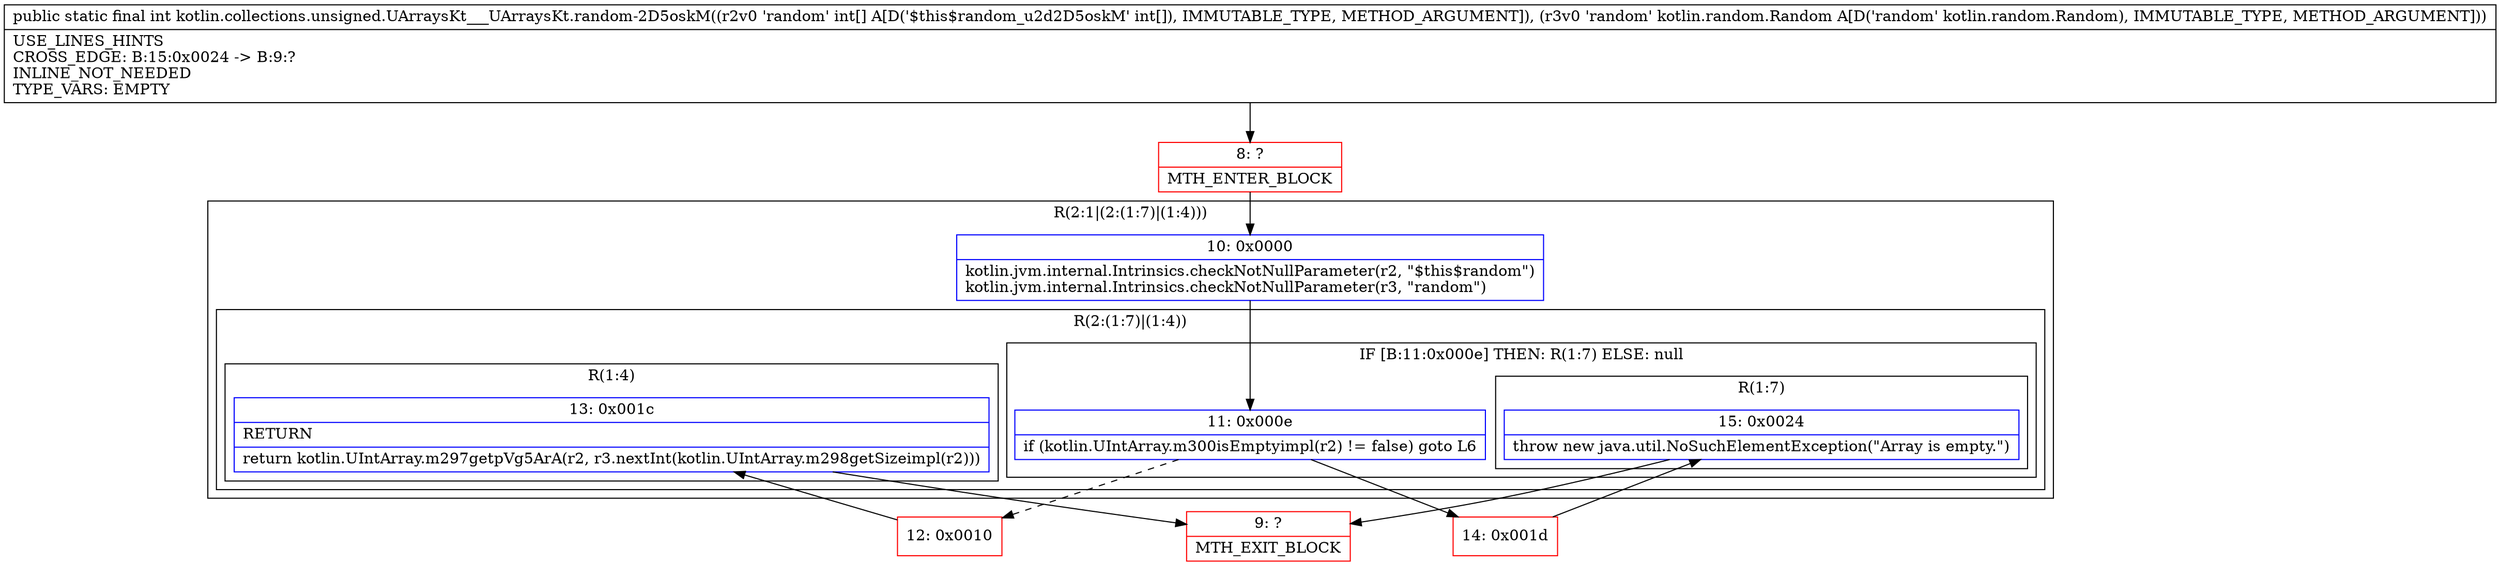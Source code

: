 digraph "CFG forkotlin.collections.unsigned.UArraysKt___UArraysKt.random\-2D5oskM([ILkotlin\/random\/Random;)I" {
subgraph cluster_Region_1039214618 {
label = "R(2:1|(2:(1:7)|(1:4)))";
node [shape=record,color=blue];
Node_10 [shape=record,label="{10\:\ 0x0000|kotlin.jvm.internal.Intrinsics.checkNotNullParameter(r2, \"$this$random\")\lkotlin.jvm.internal.Intrinsics.checkNotNullParameter(r3, \"random\")\l}"];
subgraph cluster_Region_943795077 {
label = "R(2:(1:7)|(1:4))";
node [shape=record,color=blue];
subgraph cluster_IfRegion_777495697 {
label = "IF [B:11:0x000e] THEN: R(1:7) ELSE: null";
node [shape=record,color=blue];
Node_11 [shape=record,label="{11\:\ 0x000e|if (kotlin.UIntArray.m300isEmptyimpl(r2) != false) goto L6\l}"];
subgraph cluster_Region_279712119 {
label = "R(1:7)";
node [shape=record,color=blue];
Node_15 [shape=record,label="{15\:\ 0x0024|throw new java.util.NoSuchElementException(\"Array is empty.\")\l}"];
}
}
subgraph cluster_Region_615074432 {
label = "R(1:4)";
node [shape=record,color=blue];
Node_13 [shape=record,label="{13\:\ 0x001c|RETURN\l|return kotlin.UIntArray.m297getpVg5ArA(r2, r3.nextInt(kotlin.UIntArray.m298getSizeimpl(r2)))\l}"];
}
}
}
Node_8 [shape=record,color=red,label="{8\:\ ?|MTH_ENTER_BLOCK\l}"];
Node_12 [shape=record,color=red,label="{12\:\ 0x0010}"];
Node_9 [shape=record,color=red,label="{9\:\ ?|MTH_EXIT_BLOCK\l}"];
Node_14 [shape=record,color=red,label="{14\:\ 0x001d}"];
MethodNode[shape=record,label="{public static final int kotlin.collections.unsigned.UArraysKt___UArraysKt.random\-2D5oskM((r2v0 'random' int[] A[D('$this$random_u2d2D5oskM' int[]), IMMUTABLE_TYPE, METHOD_ARGUMENT]), (r3v0 'random' kotlin.random.Random A[D('random' kotlin.random.Random), IMMUTABLE_TYPE, METHOD_ARGUMENT]))  | USE_LINES_HINTS\lCROSS_EDGE: B:15:0x0024 \-\> B:9:?\lINLINE_NOT_NEEDED\lTYPE_VARS: EMPTY\l}"];
MethodNode -> Node_8;Node_10 -> Node_11;
Node_11 -> Node_12[style=dashed];
Node_11 -> Node_14;
Node_15 -> Node_9;
Node_13 -> Node_9;
Node_8 -> Node_10;
Node_12 -> Node_13;
Node_14 -> Node_15;
}

